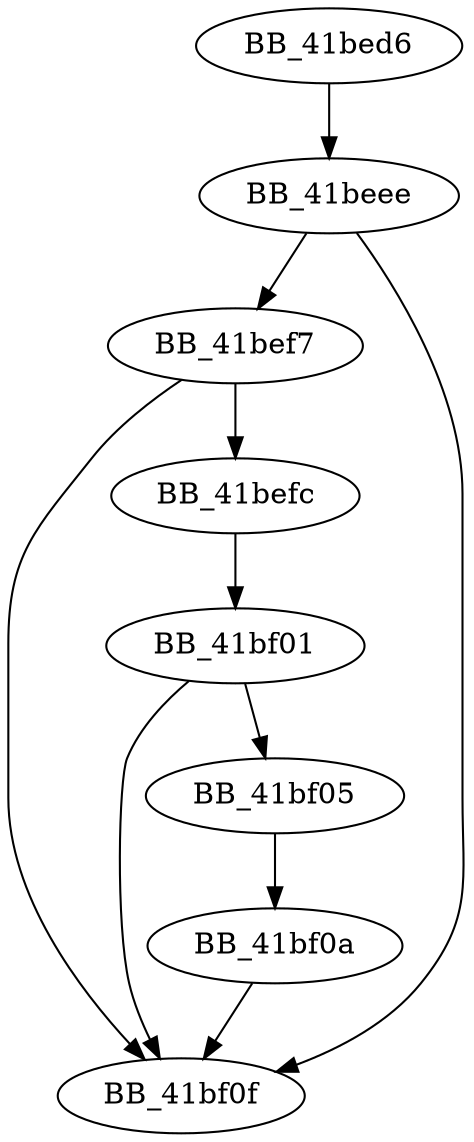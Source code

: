 DiGraph _calloc{
BB_41bed6->BB_41beee
BB_41beee->BB_41bef7
BB_41beee->BB_41bf0f
BB_41bef7->BB_41befc
BB_41bef7->BB_41bf0f
BB_41befc->BB_41bf01
BB_41bf01->BB_41bf05
BB_41bf01->BB_41bf0f
BB_41bf05->BB_41bf0a
BB_41bf0a->BB_41bf0f
}
